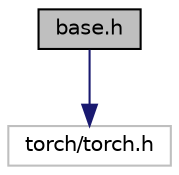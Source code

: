 digraph "base.h"
{
 // INTERACTIVE_SVG=YES
 // LATEX_PDF_SIZE
  edge [fontname="Helvetica",fontsize="10",labelfontname="Helvetica",labelfontsize="10"];
  node [fontname="Helvetica",fontsize="10",shape=record];
  Node1 [label="base.h",height=0.2,width=0.4,color="black", fillcolor="grey75", style="filled", fontcolor="black",tooltip="Provides base definitions for the nusol module in C++."];
  Node1 -> Node2 [color="midnightblue",fontsize="10",style="solid",fontname="Helvetica"];
  Node2 [label="torch/torch.h",height=0.2,width=0.4,color="grey75", fillcolor="white", style="filled",tooltip=" "];
}

